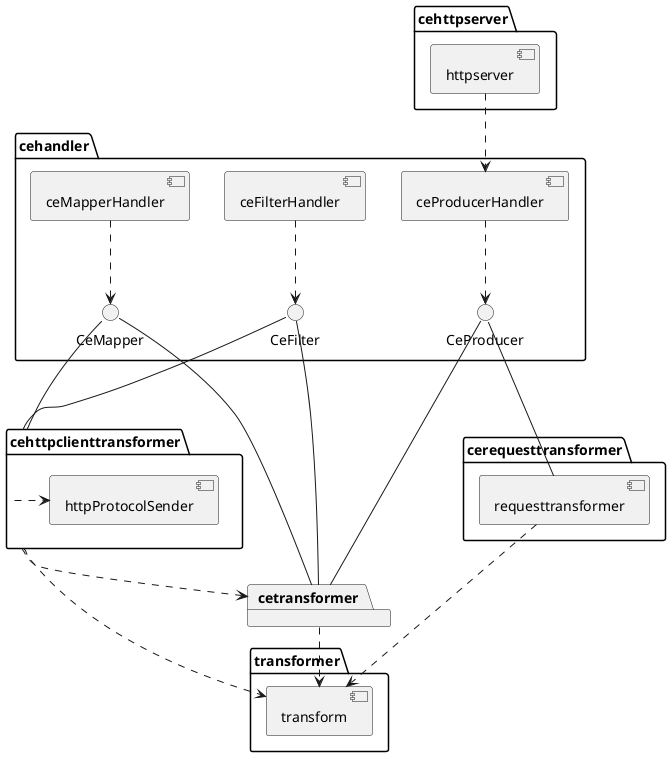 @startuml architecture

package "cehttpserver" {
    [httpserver]
}

package "cehandler" {
  interface CeMapper
  interface CeFilter
  interface CeProducer
  [ceMapperHandler] ..> CeMapper
  [ceFilterHandler] ..> CeFilter
  [ceProducerHandler] ..> CeProducer
  [httpserver] ..> [ceProducerHandler]
}

package "cetransformer" {
    CeMapper -- [cetransformer]
    CeFilter -- [cetransformer]
    CeProducer -- [cetransformer]
}

package "cerequesttransformer" {
    CeProducer --- [requesttransformer]
}

package "cehttpclienttransformer" {
    CeMapper --- [cehttpclienttransformer]
    CeFilter --- [cehttpclienttransformer]
    [cehttpclienttransformer] ..> [cetransformer]
    [cehttpclienttransformer] .> [httpProtocolSender]
}


package "transformer" {
  [transform]
    [cetransformer] ..> [transform]
    [cehttpclienttransformer] ..> [transform]
    [requesttransformer] ..> [transform]
}
@enduml